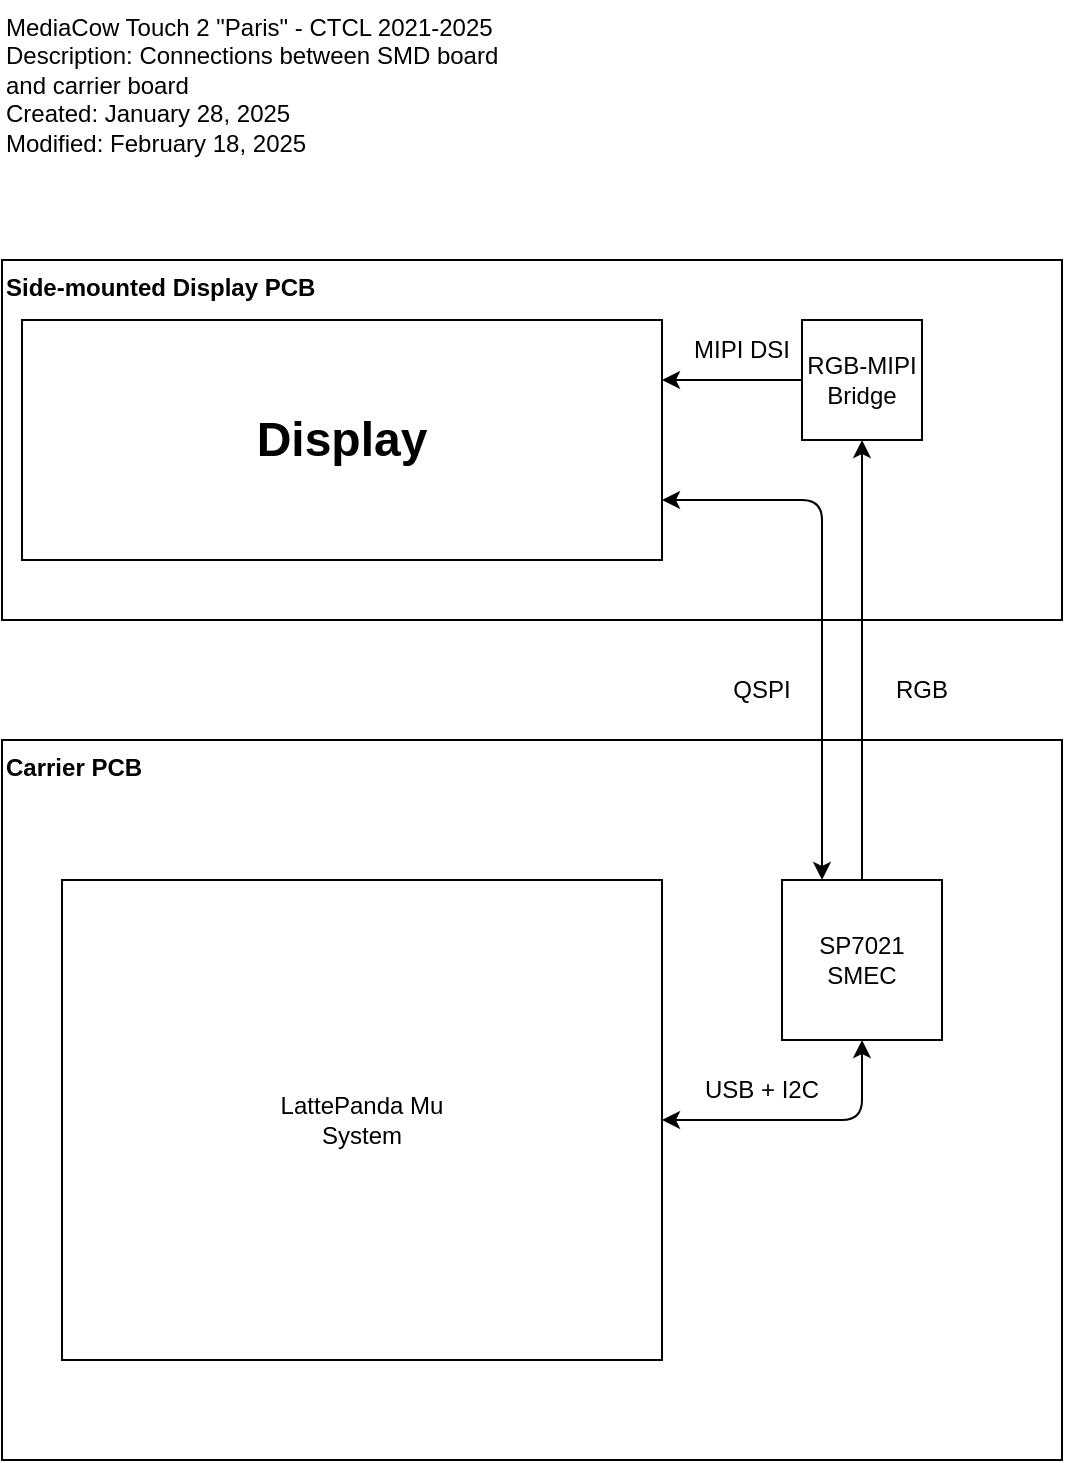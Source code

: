 <mxfile>
    <diagram id="jOBOnneXbItxPIo4X_Gl" name="Page-1">
        <mxGraphModel dx="1216" dy="483" grid="1" gridSize="10" guides="1" tooltips="1" connect="1" arrows="1" fold="1" page="1" pageScale="1" pageWidth="850" pageHeight="1100" math="0" shadow="0">
            <root>
                <mxCell id="0"/>
                <mxCell id="1" parent="0"/>
                <mxCell id="4" value="Side-mounted Display PCB" style="rounded=0;whiteSpace=wrap;html=1;align=left;verticalAlign=top;fontStyle=1;fontSize=12;" parent="1" vertex="1">
                    <mxGeometry y="130" width="530" height="180" as="geometry"/>
                </mxCell>
                <mxCell id="2" value="MediaCow Touch 2 &quot;Paris&quot; - CTCL 2021-2025&lt;br&gt;Description: Connections between SMD board and carrier board&lt;br&gt;Created:&amp;nbsp;January 28, 2025&lt;br&gt;Modified: February 18, 2025" style="text;html=1;strokeColor=none;fillColor=none;align=left;verticalAlign=top;whiteSpace=wrap;rounded=0;" parent="1" vertex="1">
                    <mxGeometry width="260" height="100" as="geometry"/>
                </mxCell>
                <mxCell id="3" value="Carrier PCB" style="rounded=0;whiteSpace=wrap;html=1;align=left;verticalAlign=top;fontStyle=1;fontSize=12;" parent="1" vertex="1">
                    <mxGeometry y="370" width="530" height="360" as="geometry"/>
                </mxCell>
                <mxCell id="5" value="Display" style="rounded=0;whiteSpace=wrap;html=1;align=center;verticalAlign=middle;fontStyle=1;fontSize=24;" parent="1" vertex="1">
                    <mxGeometry x="10" y="160" width="320" height="120" as="geometry"/>
                </mxCell>
                <mxCell id="24" style="edgeStyle=none;html=1;exitX=0;exitY=0.5;exitDx=0;exitDy=0;entryX=1;entryY=0.25;entryDx=0;entryDy=0;" parent="1" source="9" target="5" edge="1">
                    <mxGeometry relative="1" as="geometry"/>
                </mxCell>
                <mxCell id="9" value="RGB-MIPI&lt;br style=&quot;font-size: 12px;&quot;&gt;Bridge" style="rounded=0;whiteSpace=wrap;html=1;fontSize=12;" parent="1" vertex="1">
                    <mxGeometry x="400" y="160" width="60" height="60" as="geometry"/>
                </mxCell>
                <mxCell id="12" style="edgeStyle=orthogonalEdgeStyle;html=1;exitX=0.5;exitY=0;exitDx=0;exitDy=0;entryX=0.5;entryY=1;entryDx=0;entryDy=0;fontSize=12;" parent="1" source="11" target="9" edge="1">
                    <mxGeometry relative="1" as="geometry"/>
                </mxCell>
                <mxCell id="27" style="edgeStyle=orthogonalEdgeStyle;html=1;exitX=0.25;exitY=0;exitDx=0;exitDy=0;entryX=1;entryY=0.75;entryDx=0;entryDy=0;startArrow=classic;startFill=1;" edge="1" parent="1" source="11" target="5">
                    <mxGeometry relative="1" as="geometry"/>
                </mxCell>
                <mxCell id="11" value="SP7021&lt;br&gt;SMEC" style="rounded=0;whiteSpace=wrap;html=1;fontSize=12;" parent="1" vertex="1">
                    <mxGeometry x="390" y="440" width="80" height="80" as="geometry"/>
                </mxCell>
                <mxCell id="20" value="MIPI DSI" style="text;html=1;strokeColor=none;fillColor=none;align=center;verticalAlign=middle;whiteSpace=wrap;rounded=0;fontSize=12;" parent="1" vertex="1">
                    <mxGeometry x="340" y="160" width="60" height="30" as="geometry"/>
                </mxCell>
                <mxCell id="22" value="QSPI" style="text;html=1;strokeColor=none;fillColor=none;align=center;verticalAlign=middle;whiteSpace=wrap;rounded=0;fontSize=12;" parent="1" vertex="1">
                    <mxGeometry x="350" y="330" width="60" height="30" as="geometry"/>
                </mxCell>
                <mxCell id="25" value="RGB" style="text;html=1;strokeColor=none;fillColor=none;align=center;verticalAlign=middle;whiteSpace=wrap;rounded=0;fontSize=12;" parent="1" vertex="1">
                    <mxGeometry x="430" y="330" width="60" height="30" as="geometry"/>
                </mxCell>
                <mxCell id="30" style="edgeStyle=orthogonalEdgeStyle;html=1;exitX=1;exitY=0.5;exitDx=0;exitDy=0;entryX=0.5;entryY=1;entryDx=0;entryDy=0;startArrow=classic;startFill=1;" edge="1" parent="1" source="28" target="11">
                    <mxGeometry relative="1" as="geometry"/>
                </mxCell>
                <mxCell id="28" value="LattePanda Mu&lt;br&gt;System" style="rounded=0;whiteSpace=wrap;html=1;fontSize=12;" vertex="1" parent="1">
                    <mxGeometry x="30" y="440" width="300" height="240" as="geometry"/>
                </mxCell>
                <mxCell id="31" value="USB + I2C" style="text;html=1;strokeColor=none;fillColor=none;align=center;verticalAlign=middle;whiteSpace=wrap;rounded=0;fontSize=12;" vertex="1" parent="1">
                    <mxGeometry x="350" y="530" width="60" height="30" as="geometry"/>
                </mxCell>
            </root>
        </mxGraphModel>
    </diagram>
</mxfile>